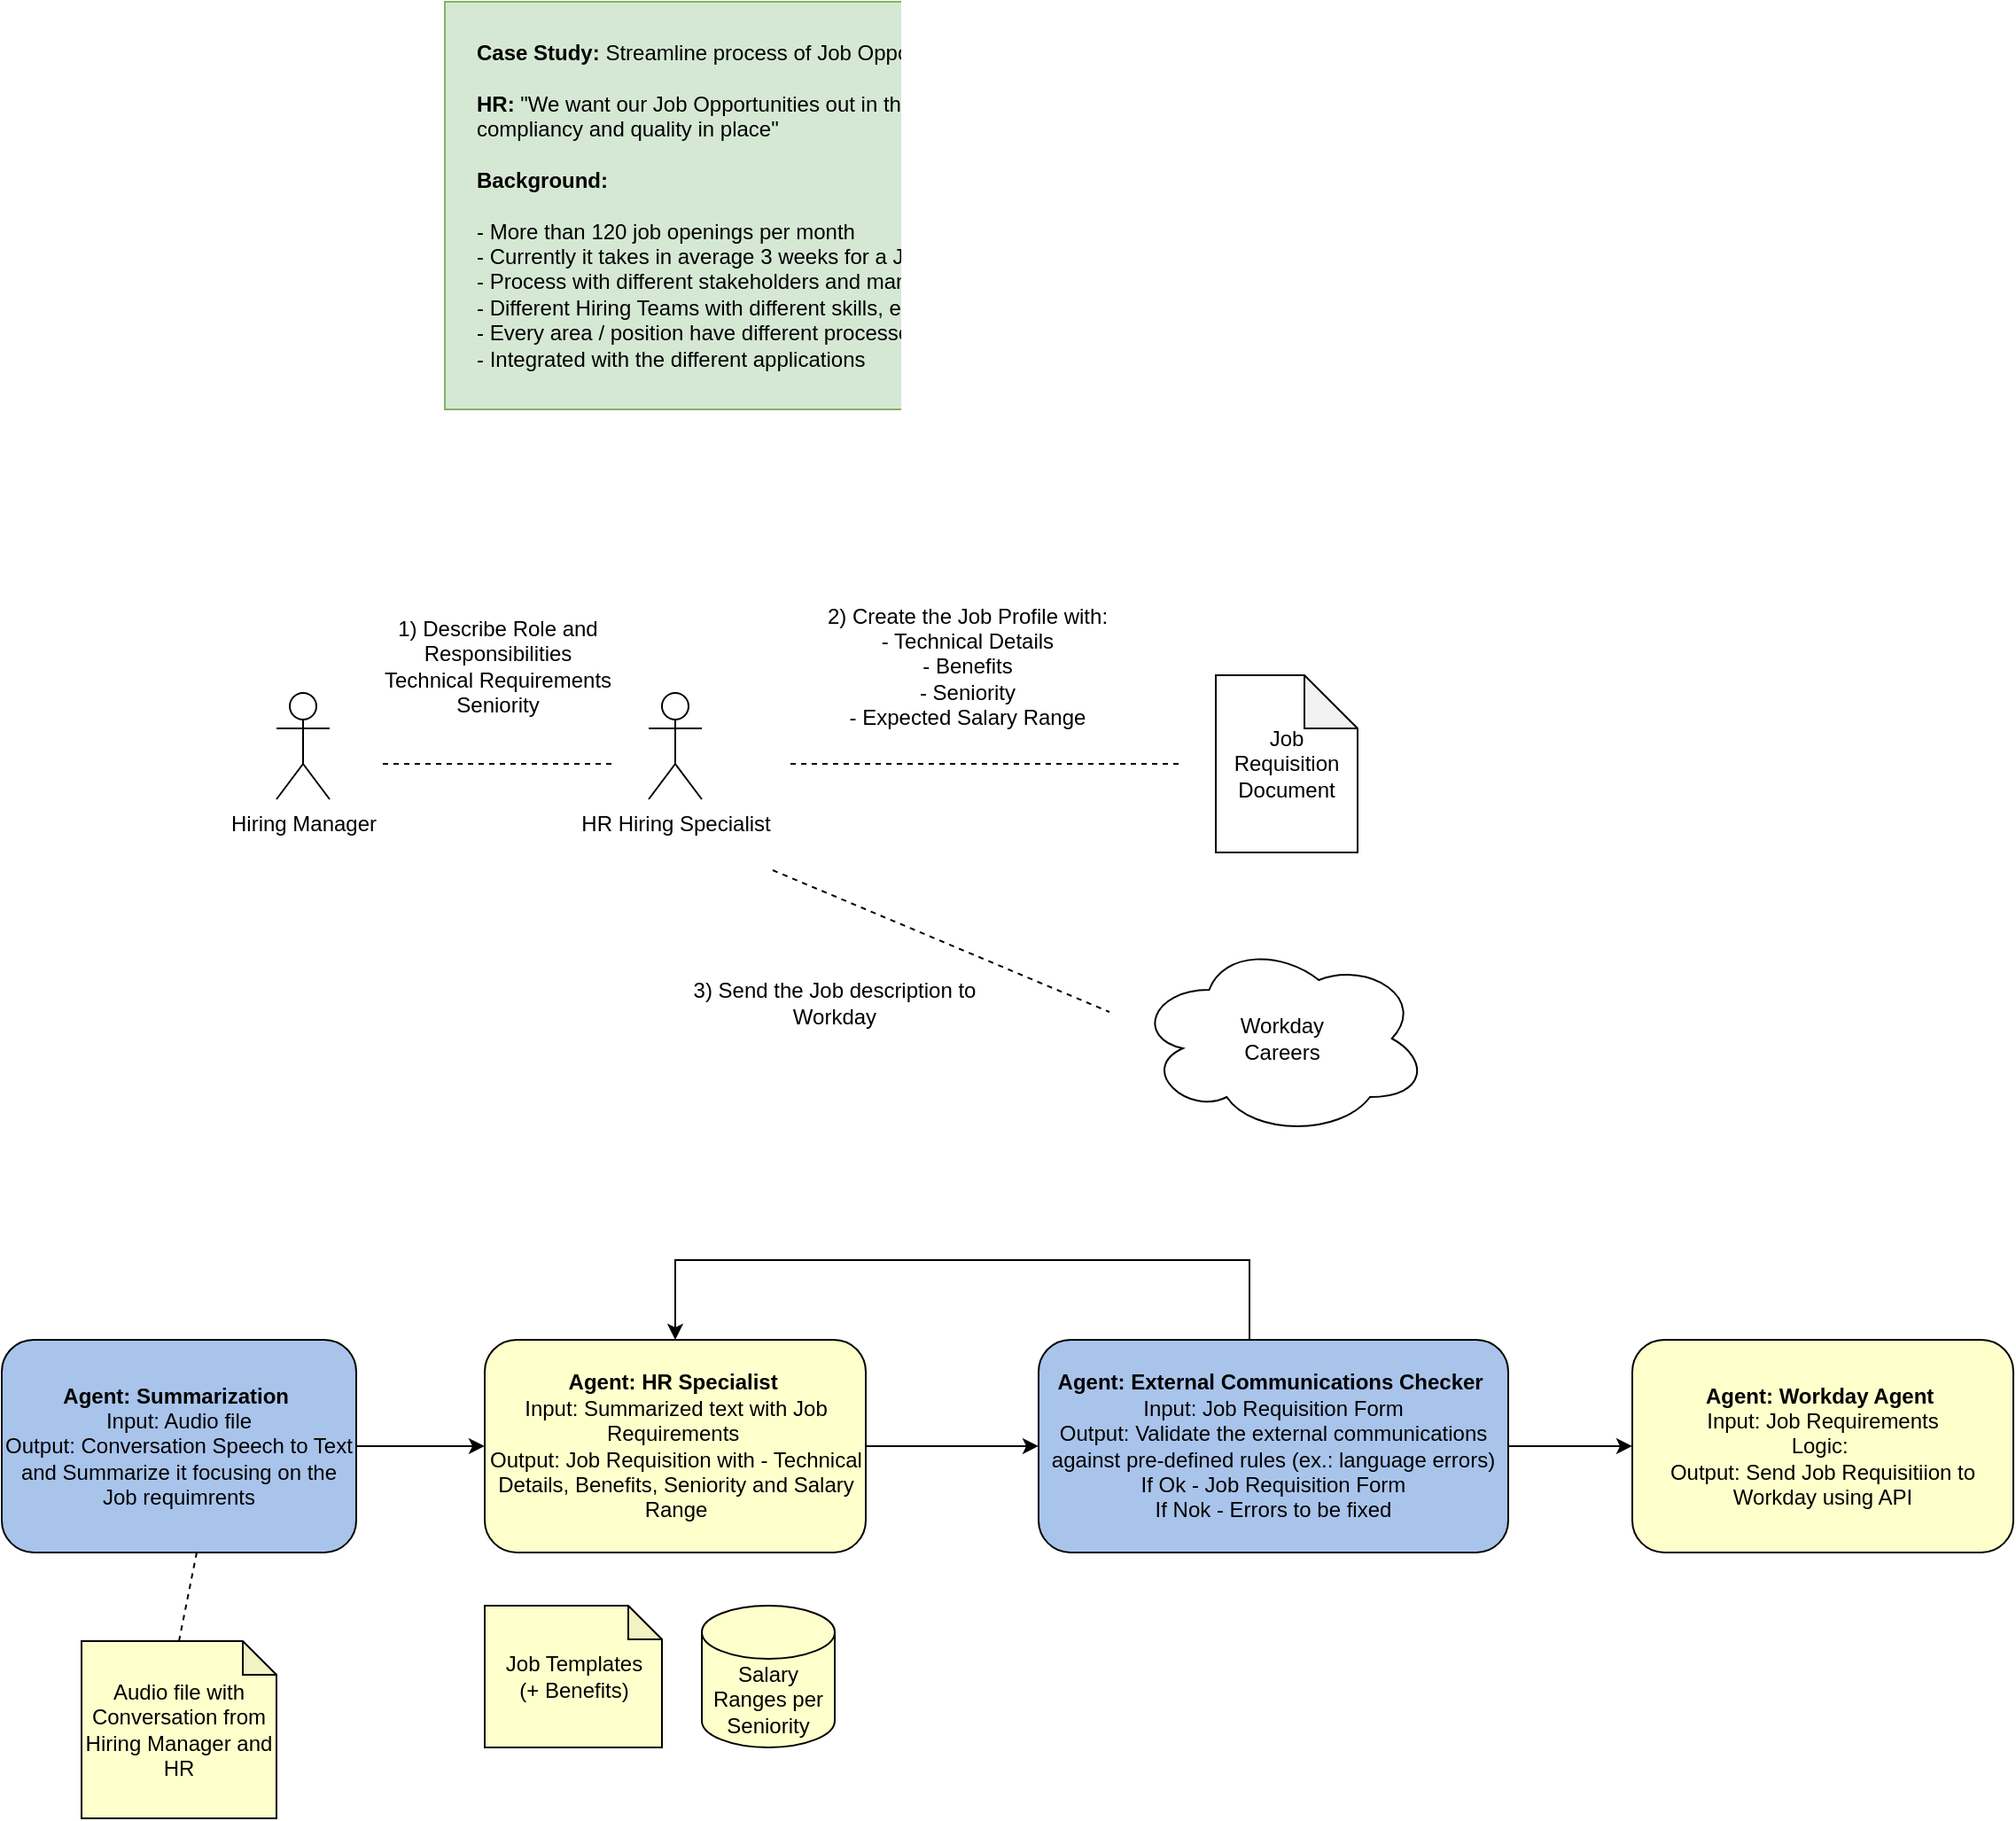 <mxfile version="26.0.4">
  <diagram name="Page-1" id="vi35acOxkIUwAv7Cc4Zm">
    <mxGraphModel dx="2314" dy="2296" grid="1" gridSize="10" guides="1" tooltips="1" connect="1" arrows="1" fold="1" page="1" pageScale="1" pageWidth="850" pageHeight="1100" math="0" shadow="0">
      <root>
        <mxCell id="0" />
        <mxCell id="1" parent="0" />
        <mxCell id="0BmHSBCm1tn6DEY9RKad-2" value="" style="rounded=0;whiteSpace=wrap;html=1;fillColor=#d5e8d4;strokeColor=#82b366;" parent="1" vertex="1">
          <mxGeometry x="260" y="-130" width="470" height="230" as="geometry" />
        </mxCell>
        <mxCell id="ObHdOw-tSX2_qSYhkpck-1" value="Hiring Manager" style="shape=umlActor;verticalLabelPosition=bottom;verticalAlign=top;html=1;outlineConnect=0;" parent="1" vertex="1">
          <mxGeometry x="165" y="260" width="30" height="60" as="geometry" />
        </mxCell>
        <mxCell id="ObHdOw-tSX2_qSYhkpck-2" value="HR Hiring Specialist" style="shape=umlActor;verticalLabelPosition=bottom;verticalAlign=top;html=1;outlineConnect=0;" parent="1" vertex="1">
          <mxGeometry x="375" y="260" width="30" height="60" as="geometry" />
        </mxCell>
        <mxCell id="ObHdOw-tSX2_qSYhkpck-4" value="" style="endArrow=none;dashed=1;html=1;rounded=0;" parent="1" edge="1">
          <mxGeometry width="50" height="50" relative="1" as="geometry">
            <mxPoint x="225" y="300" as="sourcePoint" />
            <mxPoint x="355" y="300" as="targetPoint" />
          </mxGeometry>
        </mxCell>
        <mxCell id="ObHdOw-tSX2_qSYhkpck-6" value="1) Describe Role and Responsibilities&lt;div&gt;Technical Requirements&lt;/div&gt;&lt;div&gt;Seniority&lt;/div&gt;" style="text;html=1;align=center;verticalAlign=middle;whiteSpace=wrap;rounded=0;" parent="1" vertex="1">
          <mxGeometry x="195" y="230" width="190" height="30" as="geometry" />
        </mxCell>
        <mxCell id="ObHdOw-tSX2_qSYhkpck-9" value="2) Create the Job Profile with:&lt;div&gt;- Technical Details&lt;/div&gt;&lt;div&gt;- Benefits&lt;/div&gt;&lt;div&gt;- Seniority&lt;/div&gt;&lt;div&gt;- Expected Salary Range&lt;/div&gt;" style="text;html=1;align=center;verticalAlign=middle;whiteSpace=wrap;rounded=0;" parent="1" vertex="1">
          <mxGeometry x="460" y="230" width="190" height="30" as="geometry" />
        </mxCell>
        <mxCell id="ObHdOw-tSX2_qSYhkpck-10" value="Job Requisition&lt;div&gt;Document&lt;/div&gt;" style="shape=note;whiteSpace=wrap;html=1;backgroundOutline=1;darkOpacity=0.05;" parent="1" vertex="1">
          <mxGeometry x="695" y="250" width="80" height="100" as="geometry" />
        </mxCell>
        <mxCell id="ObHdOw-tSX2_qSYhkpck-11" value="" style="endArrow=none;dashed=1;html=1;rounded=0;" parent="1" edge="1">
          <mxGeometry width="50" height="50" relative="1" as="geometry">
            <mxPoint x="455" y="300" as="sourcePoint" />
            <mxPoint x="675" y="300" as="targetPoint" />
          </mxGeometry>
        </mxCell>
        <mxCell id="ObHdOw-tSX2_qSYhkpck-12" value="Workday&lt;div&gt;Careers&lt;/div&gt;" style="ellipse;shape=cloud;whiteSpace=wrap;html=1;" parent="1" vertex="1">
          <mxGeometry x="650" y="400" width="165" height="110" as="geometry" />
        </mxCell>
        <mxCell id="ObHdOw-tSX2_qSYhkpck-13" value="" style="endArrow=none;dashed=1;html=1;rounded=0;" parent="1" edge="1">
          <mxGeometry width="50" height="50" relative="1" as="geometry">
            <mxPoint x="445" y="360" as="sourcePoint" />
            <mxPoint x="635" y="440" as="targetPoint" />
          </mxGeometry>
        </mxCell>
        <mxCell id="ObHdOw-tSX2_qSYhkpck-14" value="3) Send the Job description to Workday" style="text;html=1;align=center;verticalAlign=middle;whiteSpace=wrap;rounded=0;" parent="1" vertex="1">
          <mxGeometry x="385" y="420" width="190" height="30" as="geometry" />
        </mxCell>
        <mxCell id="ObHdOw-tSX2_qSYhkpck-24" style="edgeStyle=orthogonalEdgeStyle;rounded=0;orthogonalLoop=1;jettySize=auto;html=1;" parent="1" source="ObHdOw-tSX2_qSYhkpck-19" target="ObHdOw-tSX2_qSYhkpck-20" edge="1">
          <mxGeometry relative="1" as="geometry" />
        </mxCell>
        <mxCell id="ObHdOw-tSX2_qSYhkpck-19" value="&lt;b&gt;Agent:&amp;nbsp;&lt;/b&gt;&lt;b&gt;Summarization&amp;nbsp;&lt;/b&gt;&lt;div&gt;Input: Audio file&lt;br&gt;&lt;div&gt;Output: Conversation Speech to Text and Summarize it focusing on the Job requimrents&lt;/div&gt;&lt;/div&gt;" style="rounded=1;whiteSpace=wrap;html=1;fillColor=#A9C4EB;" parent="1" vertex="1">
          <mxGeometry x="10" y="624.97" width="200" height="120" as="geometry" />
        </mxCell>
        <mxCell id="ObHdOw-tSX2_qSYhkpck-29" style="edgeStyle=orthogonalEdgeStyle;rounded=0;orthogonalLoop=1;jettySize=auto;html=1;entryX=0;entryY=0.5;entryDx=0;entryDy=0;" parent="1" source="ObHdOw-tSX2_qSYhkpck-20" target="ObHdOw-tSX2_qSYhkpck-28" edge="1">
          <mxGeometry relative="1" as="geometry" />
        </mxCell>
        <mxCell id="ObHdOw-tSX2_qSYhkpck-20" value="&lt;b&gt;Agent:&lt;/b&gt; &lt;b&gt;HR Specialist&lt;/b&gt;&amp;nbsp;&lt;div&gt;Input: Summarized text with Job Requirements&lt;span style=&quot;background-color: initial;&quot;&gt;&amp;nbsp;&lt;/span&gt;&lt;/div&gt;&lt;div&gt;Output: Job Requisition with - Technical Details, Benefits, Seniority and Salary Range&lt;/div&gt;" style="rounded=1;whiteSpace=wrap;html=1;fillColor=#FFFFCC;" parent="1" vertex="1">
          <mxGeometry x="282.5" y="624.97" width="215" height="120" as="geometry" />
        </mxCell>
        <mxCell id="ObHdOw-tSX2_qSYhkpck-21" value="Job Templates&lt;div&gt;(+ Benefits)&lt;/div&gt;" style="shape=note;whiteSpace=wrap;html=1;backgroundOutline=1;darkOpacity=0.05;size=19;fillColor=#FFFFCC;" parent="1" vertex="1">
          <mxGeometry x="282.5" y="774.97" width="100" height="80" as="geometry" />
        </mxCell>
        <mxCell id="ObHdOw-tSX2_qSYhkpck-22" value="Audio file with Conversation from Hiring Manager and HR" style="shape=note;whiteSpace=wrap;html=1;backgroundOutline=1;darkOpacity=0.05;size=19;fillColor=#FFFFCC;" parent="1" vertex="1">
          <mxGeometry x="55" y="794.97" width="110" height="100" as="geometry" />
        </mxCell>
        <mxCell id="ObHdOw-tSX2_qSYhkpck-23" value="" style="endArrow=none;dashed=1;html=1;rounded=0;exitX=0.5;exitY=0;exitDx=0;exitDy=0;exitPerimeter=0;entryX=0.55;entryY=1;entryDx=0;entryDy=0;entryPerimeter=0;" parent="1" source="ObHdOw-tSX2_qSYhkpck-22" target="ObHdOw-tSX2_qSYhkpck-19" edge="1">
          <mxGeometry width="50" height="50" relative="1" as="geometry">
            <mxPoint x="25" y="794.97" as="sourcePoint" />
            <mxPoint x="75" y="744.97" as="targetPoint" />
          </mxGeometry>
        </mxCell>
        <mxCell id="ObHdOw-tSX2_qSYhkpck-26" value="Salary Ranges per Seniority" style="shape=cylinder3;whiteSpace=wrap;html=1;boundedLbl=1;backgroundOutline=1;size=15;fillColor=#FFFFCC;" parent="1" vertex="1">
          <mxGeometry x="405" y="774.97" width="75" height="80" as="geometry" />
        </mxCell>
        <mxCell id="ObHdOw-tSX2_qSYhkpck-30" style="edgeStyle=orthogonalEdgeStyle;rounded=0;orthogonalLoop=1;jettySize=auto;html=1;entryX=0.5;entryY=0;entryDx=0;entryDy=0;exitX=0.552;exitY=0.003;exitDx=0;exitDy=0;exitPerimeter=0;" parent="1" source="ObHdOw-tSX2_qSYhkpck-28" target="ObHdOw-tSX2_qSYhkpck-20" edge="1">
          <mxGeometry relative="1" as="geometry">
            <Array as="points">
              <mxPoint x="714" y="579.97" />
              <mxPoint x="390" y="579.97" />
            </Array>
          </mxGeometry>
        </mxCell>
        <mxCell id="ObHdOw-tSX2_qSYhkpck-32" style="edgeStyle=orthogonalEdgeStyle;rounded=0;orthogonalLoop=1;jettySize=auto;html=1;entryX=0;entryY=0.5;entryDx=0;entryDy=0;" parent="1" source="ObHdOw-tSX2_qSYhkpck-28" target="ObHdOw-tSX2_qSYhkpck-31" edge="1">
          <mxGeometry relative="1" as="geometry" />
        </mxCell>
        <mxCell id="ObHdOw-tSX2_qSYhkpck-28" value="&lt;b&gt;Agent:&lt;/b&gt; &lt;b&gt;External Communications Checker&lt;/b&gt;&amp;nbsp;&lt;div&gt;Input: Job Requisition Form&lt;/div&gt;&lt;div&gt;Output:&amp;nbsp;Validate the external communications against pre-defined rules (ex.: language errors)&lt;br&gt;&lt;/div&gt;&lt;div&gt;If Ok - Job Requisition Form&lt;/div&gt;&lt;div&gt;If Nok - Errors to be fixed&lt;/div&gt;" style="rounded=1;whiteSpace=wrap;html=1;fillColor=#A9C4EB;" parent="1" vertex="1">
          <mxGeometry x="595" y="624.97" width="265" height="120" as="geometry" />
        </mxCell>
        <mxCell id="ObHdOw-tSX2_qSYhkpck-31" value="&lt;b&gt;Agent:&lt;/b&gt; &lt;b&gt;Workday Agent&lt;/b&gt;&amp;nbsp;&lt;div&gt;Input: Job Requirements&lt;/div&gt;&lt;div&gt;Logic:&amp;nbsp;&lt;/div&gt;&lt;div&gt;Output: Send Job Requisitiion to Workday using API&lt;/div&gt;" style="rounded=1;whiteSpace=wrap;html=1;fillColor=#FFFFCC;" parent="1" vertex="1">
          <mxGeometry x="930" y="624.97" width="215" height="120" as="geometry" />
        </mxCell>
        <mxCell id="0BmHSBCm1tn6DEY9RKad-1" value="&lt;b&gt;Case Study:&lt;/b&gt; Streamline process of Job Opportunities&lt;div&gt;&lt;br&gt;&lt;/div&gt;&lt;div&gt;&lt;b&gt;HR:&lt;/b&gt;&amp;nbsp;&quot;We want our Job Opportunities out in the market as soon as possible, with compliancy and quality in place&quot;&lt;/div&gt;&lt;div&gt;&lt;br&gt;&lt;/div&gt;&lt;div&gt;&lt;div&gt;&lt;b&gt;Background:&lt;/b&gt;&lt;/div&gt;&lt;div&gt;&lt;br&gt;&lt;/div&gt;&lt;div&gt;- More than 120 job openings per month&lt;/div&gt;&lt;div&gt;- Currently it takes in average 3 weeks for a Job Opportunity to be posted online&lt;/div&gt;&lt;div&gt;- Process with different stakeholders and manual tasks being performed&lt;/div&gt;&lt;div&gt;- Different Hiring Teams with different skills, expertise, and&amp;nbsp;&lt;/div&gt;&lt;div&gt;- Every area / position have different processes (approvals, reviews, budget)&lt;/div&gt;&lt;div&gt;- Integrated with the different applications&lt;/div&gt;&lt;/div&gt;" style="text;html=1;align=left;verticalAlign=middle;whiteSpace=wrap;rounded=0;" parent="1" vertex="1">
          <mxGeometry x="276.25" y="-120" width="437.5" height="210" as="geometry" />
        </mxCell>
      </root>
    </mxGraphModel>
  </diagram>
</mxfile>
